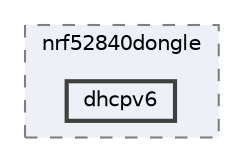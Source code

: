 digraph "/home/mj/Desktop/IoT-Chat-Digitalization/Dongle/gnrc_border_router/bin/nrf52840dongle/dhcpv6"
{
 // LATEX_PDF_SIZE
  bgcolor="transparent";
  edge [fontname=Helvetica,fontsize=10,labelfontname=Helvetica,labelfontsize=10];
  node [fontname=Helvetica,fontsize=10,shape=box,height=0.2,width=0.4];
  compound=true
  subgraph clusterdir_9941f7556d96a0e17fefe82cd217bc3a {
    graph [ bgcolor="#edf0f7", pencolor="grey50", label="nrf52840dongle", fontname=Helvetica,fontsize=10 style="filled,dashed", URL="dir_9941f7556d96a0e17fefe82cd217bc3a.html",tooltip=""]
  dir_45653a83d4c379c4553d560cd3d711c8 [label="dhcpv6", fillcolor="#edf0f7", color="grey25", style="filled,bold", URL="dir_45653a83d4c379c4553d560cd3d711c8.html",tooltip=""];
  }
}
